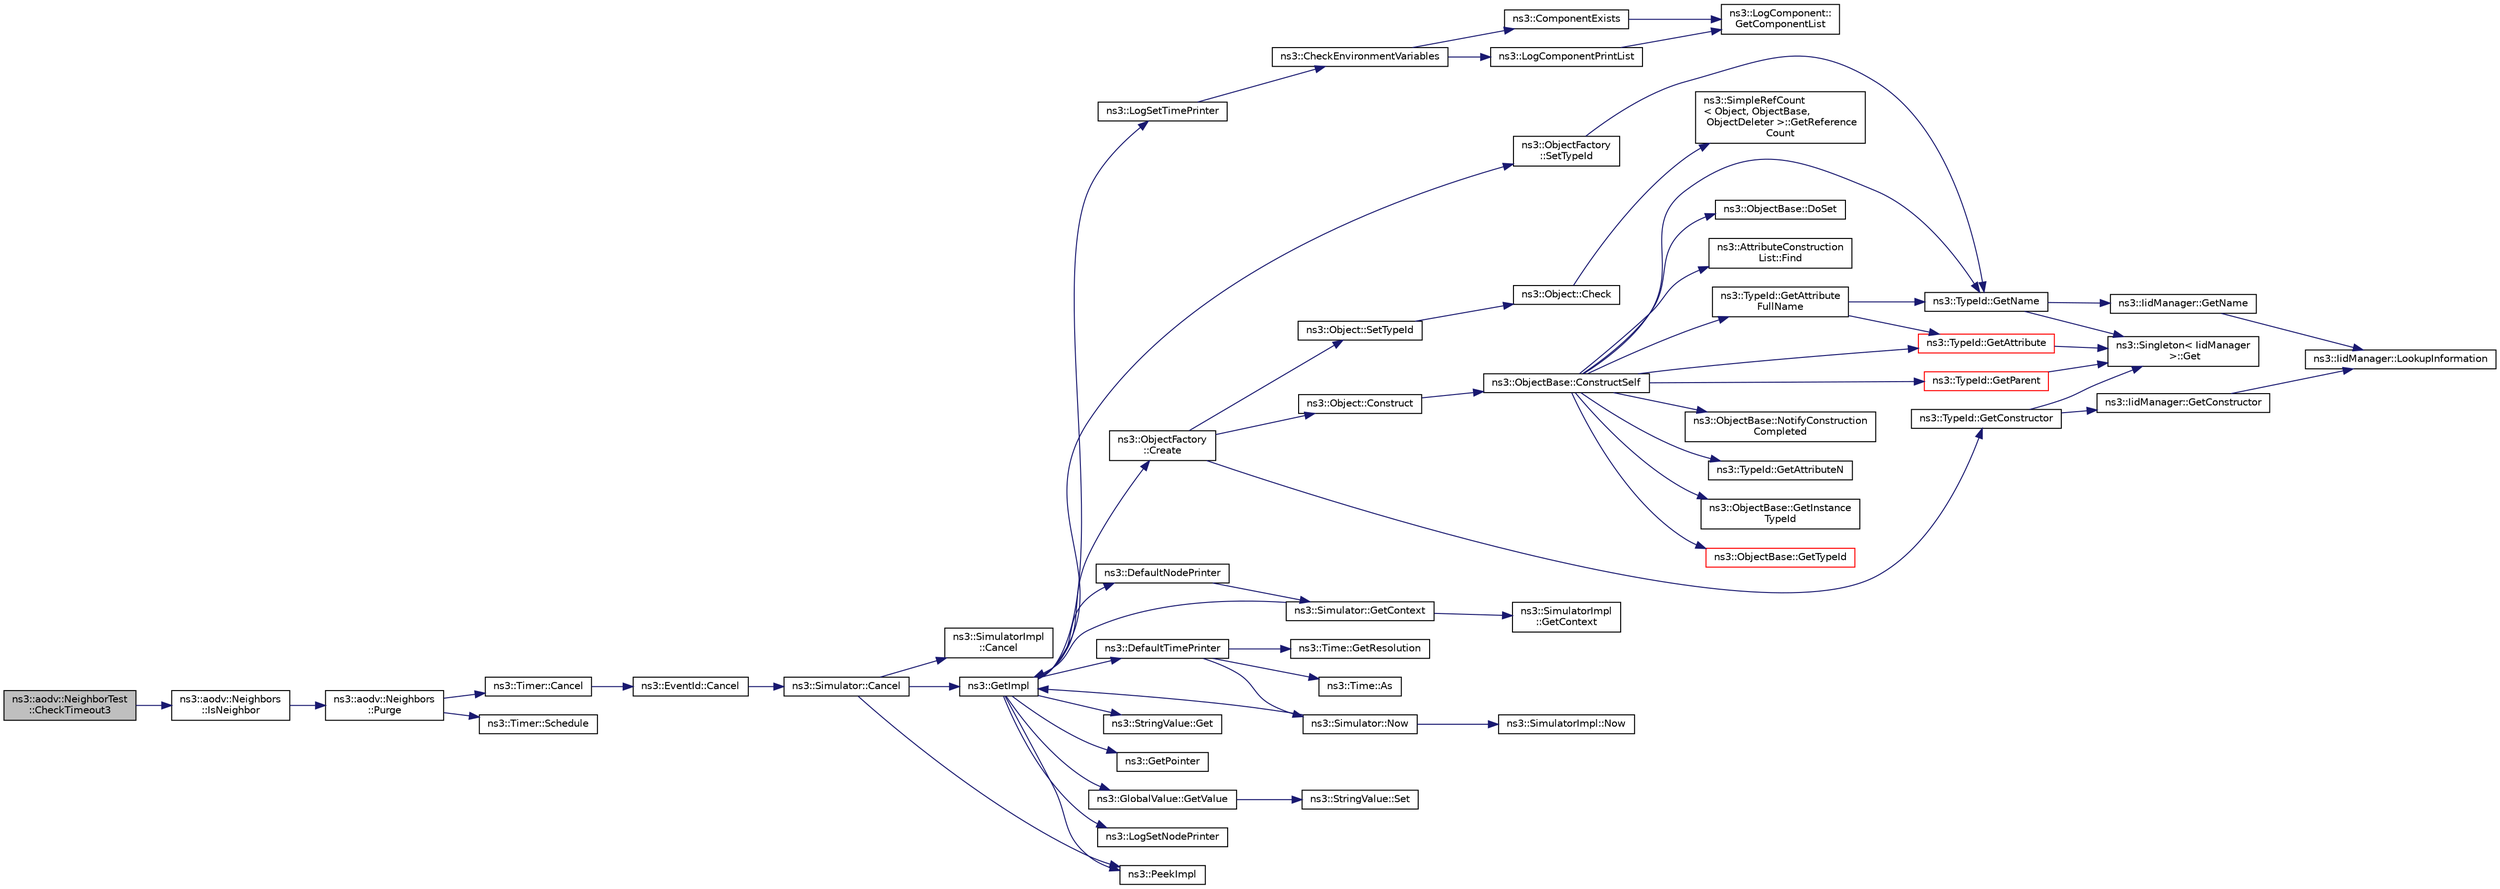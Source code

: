 digraph "ns3::aodv::NeighborTest::CheckTimeout3"
{
 // LATEX_PDF_SIZE
  edge [fontname="Helvetica",fontsize="10",labelfontname="Helvetica",labelfontsize="10"];
  node [fontname="Helvetica",fontsize="10",shape=record];
  rankdir="LR";
  Node1 [label="ns3::aodv::NeighborTest\l::CheckTimeout3",height=0.2,width=0.4,color="black", fillcolor="grey75", style="filled", fontcolor="black",tooltip="Check timeout function 3."];
  Node1 -> Node2 [color="midnightblue",fontsize="10",style="solid",fontname="Helvetica"];
  Node2 [label="ns3::aodv::Neighbors\l::IsNeighbor",height=0.2,width=0.4,color="black", fillcolor="white", style="filled",URL="$classns3_1_1aodv_1_1_neighbors.html#adec5bc2eea2791e166a37df5b9e05be2",tooltip="Check that node with address addr is neighbor."];
  Node2 -> Node3 [color="midnightblue",fontsize="10",style="solid",fontname="Helvetica"];
  Node3 [label="ns3::aodv::Neighbors\l::Purge",height=0.2,width=0.4,color="black", fillcolor="white", style="filled",URL="$classns3_1_1aodv_1_1_neighbors.html#a5db1238b20a700967e21ebb3522afc5c",tooltip="Remove all expired entries."];
  Node3 -> Node4 [color="midnightblue",fontsize="10",style="solid",fontname="Helvetica"];
  Node4 [label="ns3::Timer::Cancel",height=0.2,width=0.4,color="black", fillcolor="white", style="filled",URL="$classns3_1_1_timer.html#ac8261489cfc3361ab869ea2387cfc841",tooltip="Cancel the currently-running event if there is one."];
  Node4 -> Node5 [color="midnightblue",fontsize="10",style="solid",fontname="Helvetica"];
  Node5 [label="ns3::EventId::Cancel",height=0.2,width=0.4,color="black", fillcolor="white", style="filled",URL="$classns3_1_1_event_id.html#a993ae94e48e014e1afd47edb16db7a11",tooltip="This method is syntactic sugar for the ns3::Simulator::Cancel method."];
  Node5 -> Node6 [color="midnightblue",fontsize="10",style="solid",fontname="Helvetica"];
  Node6 [label="ns3::Simulator::Cancel",height=0.2,width=0.4,color="black", fillcolor="white", style="filled",URL="$classns3_1_1_simulator.html#a1b903a62d6117ef28f7ba3c6500689bf",tooltip="Set the cancel bit on this event: the event's associated function will not be invoked when it expires..."];
  Node6 -> Node7 [color="midnightblue",fontsize="10",style="solid",fontname="Helvetica"];
  Node7 [label="ns3::SimulatorImpl\l::Cancel",height=0.2,width=0.4,color="black", fillcolor="white", style="filled",URL="$classns3_1_1_simulator_impl.html#ad117e616c99c915ddac6267a74804807",tooltip="Set the cancel bit on this event: the event's associated function will not be invoked when it expires..."];
  Node6 -> Node8 [color="midnightblue",fontsize="10",style="solid",fontname="Helvetica"];
  Node8 [label="ns3::GetImpl",height=0.2,width=0.4,color="black", fillcolor="white", style="filled",URL="$group__simulator.html#ga42eb4eddad41528d4d99794a3dae3fd0",tooltip="Get the SimulatorImpl singleton."];
  Node8 -> Node9 [color="midnightblue",fontsize="10",style="solid",fontname="Helvetica"];
  Node9 [label="ns3::ObjectFactory\l::Create",height=0.2,width=0.4,color="black", fillcolor="white", style="filled",URL="$classns3_1_1_object_factory.html#a52eda277f4aaab54266134ba48102ad7",tooltip="Create an Object instance of the configured TypeId."];
  Node9 -> Node10 [color="midnightblue",fontsize="10",style="solid",fontname="Helvetica"];
  Node10 [label="ns3::Object::Construct",height=0.2,width=0.4,color="black", fillcolor="white", style="filled",URL="$classns3_1_1_object.html#a636e8411dc5228771f45c9b805d348fa",tooltip="Initialize all member variables registered as Attributes of this TypeId."];
  Node10 -> Node11 [color="midnightblue",fontsize="10",style="solid",fontname="Helvetica"];
  Node11 [label="ns3::ObjectBase::ConstructSelf",height=0.2,width=0.4,color="black", fillcolor="white", style="filled",URL="$classns3_1_1_object_base.html#a5cda18dec6d0744cb652a3ed60056958",tooltip="Complete construction of ObjectBase; invoked by derived classes."];
  Node11 -> Node12 [color="midnightblue",fontsize="10",style="solid",fontname="Helvetica"];
  Node12 [label="ns3::ObjectBase::DoSet",height=0.2,width=0.4,color="black", fillcolor="white", style="filled",URL="$classns3_1_1_object_base.html#afe5f2f7b2fabc99aa33f9bb434e3b695",tooltip="Attempt to set the value referenced by the accessor spec to a valid value according to the checker,..."];
  Node11 -> Node13 [color="midnightblue",fontsize="10",style="solid",fontname="Helvetica"];
  Node13 [label="ns3::AttributeConstruction\lList::Find",height=0.2,width=0.4,color="black", fillcolor="white", style="filled",URL="$classns3_1_1_attribute_construction_list.html#a02d64d7a11d4605d2aa19be66a2ed629",tooltip="Find an Attribute in the list from its AttributeChecker."];
  Node11 -> Node14 [color="midnightblue",fontsize="10",style="solid",fontname="Helvetica"];
  Node14 [label="ns3::TypeId::GetAttribute",height=0.2,width=0.4,color="red", fillcolor="white", style="filled",URL="$classns3_1_1_type_id.html#a796434fa73c5e54a9a86f24144d13738",tooltip="Get Attribute information by index."];
  Node14 -> Node15 [color="midnightblue",fontsize="10",style="solid",fontname="Helvetica"];
  Node15 [label="ns3::Singleton\< IidManager\l \>::Get",height=0.2,width=0.4,color="black", fillcolor="white", style="filled",URL="$classns3_1_1_singleton.html#a80a2cd3c25a27ea72add7a9f7a141ffa",tooltip="Get a pointer to the singleton instance."];
  Node11 -> Node17 [color="midnightblue",fontsize="10",style="solid",fontname="Helvetica"];
  Node17 [label="ns3::TypeId::GetAttribute\lFullName",height=0.2,width=0.4,color="black", fillcolor="white", style="filled",URL="$classns3_1_1_type_id.html#a750c20decd8786e40ae504f566345177",tooltip="Get the Attribute name by index."];
  Node17 -> Node14 [color="midnightblue",fontsize="10",style="solid",fontname="Helvetica"];
  Node17 -> Node18 [color="midnightblue",fontsize="10",style="solid",fontname="Helvetica"];
  Node18 [label="ns3::TypeId::GetName",height=0.2,width=0.4,color="black", fillcolor="white", style="filled",URL="$classns3_1_1_type_id.html#abc4965475a579c2afdc668d7a7d58374",tooltip="Get the name."];
  Node18 -> Node15 [color="midnightblue",fontsize="10",style="solid",fontname="Helvetica"];
  Node18 -> Node19 [color="midnightblue",fontsize="10",style="solid",fontname="Helvetica"];
  Node19 [label="ns3::IidManager::GetName",height=0.2,width=0.4,color="black", fillcolor="white", style="filled",URL="$classns3_1_1_iid_manager.html#a6658aaa8120efd885e98addb76a6f1d4",tooltip="Get the name of a type id."];
  Node19 -> Node20 [color="midnightblue",fontsize="10",style="solid",fontname="Helvetica"];
  Node20 [label="ns3::IidManager::LookupInformation",height=0.2,width=0.4,color="black", fillcolor="white", style="filled",URL="$classns3_1_1_iid_manager.html#a84af06b798b21fa700469a3ac5f65f3f",tooltip="Retrieve the information record for a type."];
  Node11 -> Node21 [color="midnightblue",fontsize="10",style="solid",fontname="Helvetica"];
  Node21 [label="ns3::TypeId::GetAttributeN",height=0.2,width=0.4,color="black", fillcolor="white", style="filled",URL="$classns3_1_1_type_id.html#a1245644561332f12386451406295a8d8",tooltip="Get the number of attributes."];
  Node11 -> Node22 [color="midnightblue",fontsize="10",style="solid",fontname="Helvetica"];
  Node22 [label="ns3::ObjectBase::GetInstance\lTypeId",height=0.2,width=0.4,color="black", fillcolor="white", style="filled",URL="$classns3_1_1_object_base.html#abe5b43a6f5b99a92a4c3122db31f06fb",tooltip="Get the most derived TypeId for this Object."];
  Node11 -> Node18 [color="midnightblue",fontsize="10",style="solid",fontname="Helvetica"];
  Node11 -> Node23 [color="midnightblue",fontsize="10",style="solid",fontname="Helvetica"];
  Node23 [label="ns3::TypeId::GetParent",height=0.2,width=0.4,color="red", fillcolor="white", style="filled",URL="$classns3_1_1_type_id.html#ab84f81aee52154af39a8668b59c89d63",tooltip="Get the parent of this TypeId."];
  Node23 -> Node15 [color="midnightblue",fontsize="10",style="solid",fontname="Helvetica"];
  Node11 -> Node26 [color="midnightblue",fontsize="10",style="solid",fontname="Helvetica"];
  Node26 [label="ns3::ObjectBase::GetTypeId",height=0.2,width=0.4,color="red", fillcolor="white", style="filled",URL="$classns3_1_1_object_base.html#a2b870298ebceaaeffc9d65e15c022eac",tooltip="Get the type ID."];
  Node11 -> Node33 [color="midnightblue",fontsize="10",style="solid",fontname="Helvetica"];
  Node33 [label="ns3::ObjectBase::NotifyConstruction\lCompleted",height=0.2,width=0.4,color="black", fillcolor="white", style="filled",URL="$classns3_1_1_object_base.html#aa349348317dbdb62a7ee1df89db1eb8b",tooltip="Notifier called once the ObjectBase is fully constructed."];
  Node9 -> Node34 [color="midnightblue",fontsize="10",style="solid",fontname="Helvetica"];
  Node34 [label="ns3::TypeId::GetConstructor",height=0.2,width=0.4,color="black", fillcolor="white", style="filled",URL="$classns3_1_1_type_id.html#a66b2628edf921fc88945ec8a8f3a1683",tooltip="Get the constructor callback."];
  Node34 -> Node15 [color="midnightblue",fontsize="10",style="solid",fontname="Helvetica"];
  Node34 -> Node35 [color="midnightblue",fontsize="10",style="solid",fontname="Helvetica"];
  Node35 [label="ns3::IidManager::GetConstructor",height=0.2,width=0.4,color="black", fillcolor="white", style="filled",URL="$classns3_1_1_iid_manager.html#a5222ca2d43248c46812b39b993eb2e08",tooltip="Get the constructor Callback of a type id."];
  Node35 -> Node20 [color="midnightblue",fontsize="10",style="solid",fontname="Helvetica"];
  Node9 -> Node36 [color="midnightblue",fontsize="10",style="solid",fontname="Helvetica"];
  Node36 [label="ns3::Object::SetTypeId",height=0.2,width=0.4,color="black", fillcolor="white", style="filled",URL="$classns3_1_1_object.html#a19b1ebd8ec8fe404845e665880a6c5ad",tooltip="Set the TypeId of this Object."];
  Node36 -> Node37 [color="midnightblue",fontsize="10",style="solid",fontname="Helvetica"];
  Node37 [label="ns3::Object::Check",height=0.2,width=0.4,color="black", fillcolor="white", style="filled",URL="$classns3_1_1_object.html#a95070404e096887e1f126eae20c37f70",tooltip="Verify that this Object is still live, by checking it's reference count."];
  Node37 -> Node38 [color="midnightblue",fontsize="10",style="solid",fontname="Helvetica"];
  Node38 [label="ns3::SimpleRefCount\l\< Object, ObjectBase,\l ObjectDeleter \>::GetReference\lCount",height=0.2,width=0.4,color="black", fillcolor="white", style="filled",URL="$classns3_1_1_simple_ref_count.html#a9cb85ae452ce0e1c74f11b3e4d357171",tooltip="Get the reference count of the object."];
  Node8 -> Node39 [color="midnightblue",fontsize="10",style="solid",fontname="Helvetica"];
  Node39 [label="ns3::DefaultNodePrinter",height=0.2,width=0.4,color="black", fillcolor="white", style="filled",URL="$group__logging.html#gac4c06cbbed12229d85991ced145f6be2",tooltip="Default node id printer implementation."];
  Node39 -> Node40 [color="midnightblue",fontsize="10",style="solid",fontname="Helvetica"];
  Node40 [label="ns3::Simulator::GetContext",height=0.2,width=0.4,color="black", fillcolor="white", style="filled",URL="$classns3_1_1_simulator.html#a8514b74ee2c42916b351b33c4a963bb0",tooltip="Get the current simulation context."];
  Node40 -> Node41 [color="midnightblue",fontsize="10",style="solid",fontname="Helvetica"];
  Node41 [label="ns3::SimulatorImpl\l::GetContext",height=0.2,width=0.4,color="black", fillcolor="white", style="filled",URL="$classns3_1_1_simulator_impl.html#a8b66270c97766c0adb997e2535648557",tooltip="Get the current simulation context."];
  Node40 -> Node8 [color="midnightblue",fontsize="10",style="solid",fontname="Helvetica"];
  Node8 -> Node42 [color="midnightblue",fontsize="10",style="solid",fontname="Helvetica"];
  Node42 [label="ns3::DefaultTimePrinter",height=0.2,width=0.4,color="black", fillcolor="white", style="filled",URL="$namespacens3.html#ae01c3c7786b644dfb8a0bb8f1201b269",tooltip="Default Time printer."];
  Node42 -> Node43 [color="midnightblue",fontsize="10",style="solid",fontname="Helvetica"];
  Node43 [label="ns3::Time::As",height=0.2,width=0.4,color="black", fillcolor="white", style="filled",URL="$classns3_1_1_time.html#ad5198e31c2512226ca0e58b31fad7fd0",tooltip="Attach a unit to a Time, to facilitate output in a specific unit."];
  Node42 -> Node44 [color="midnightblue",fontsize="10",style="solid",fontname="Helvetica"];
  Node44 [label="ns3::Time::GetResolution",height=0.2,width=0.4,color="black", fillcolor="white", style="filled",URL="$classns3_1_1_time.html#a1444f0f08b5e19f031157609e32fcf98",tooltip=" "];
  Node42 -> Node45 [color="midnightblue",fontsize="10",style="solid",fontname="Helvetica"];
  Node45 [label="ns3::Simulator::Now",height=0.2,width=0.4,color="black", fillcolor="white", style="filled",URL="$classns3_1_1_simulator.html#ac3178fa975b419f7875e7105be122800",tooltip="Return the current simulation virtual time."];
  Node45 -> Node8 [color="midnightblue",fontsize="10",style="solid",fontname="Helvetica"];
  Node45 -> Node46 [color="midnightblue",fontsize="10",style="solid",fontname="Helvetica"];
  Node46 [label="ns3::SimulatorImpl::Now",height=0.2,width=0.4,color="black", fillcolor="white", style="filled",URL="$classns3_1_1_simulator_impl.html#aa516c50060846adc6fd316e83ef0797c",tooltip="Return the current simulation virtual time."];
  Node8 -> Node47 [color="midnightblue",fontsize="10",style="solid",fontname="Helvetica"];
  Node47 [label="ns3::StringValue::Get",height=0.2,width=0.4,color="black", fillcolor="white", style="filled",URL="$classns3_1_1_string_value.html#a6f208c2778fe1c7882e5cb429b8326ae",tooltip=" "];
  Node8 -> Node48 [color="midnightblue",fontsize="10",style="solid",fontname="Helvetica"];
  Node48 [label="ns3::GetPointer",height=0.2,width=0.4,color="black", fillcolor="white", style="filled",URL="$namespacens3.html#ab4e173cdfd43d17c1a40d5348510a670",tooltip=" "];
  Node8 -> Node49 [color="midnightblue",fontsize="10",style="solid",fontname="Helvetica"];
  Node49 [label="ns3::GlobalValue::GetValue",height=0.2,width=0.4,color="black", fillcolor="white", style="filled",URL="$classns3_1_1_global_value.html#a48a99242193fb69609a17332733e8600",tooltip="Get the value."];
  Node49 -> Node50 [color="midnightblue",fontsize="10",style="solid",fontname="Helvetica"];
  Node50 [label="ns3::StringValue::Set",height=0.2,width=0.4,color="black", fillcolor="white", style="filled",URL="$classns3_1_1_string_value.html#a17693012c6f2c52875e0d631fbf40155",tooltip="Set the value."];
  Node8 -> Node51 [color="midnightblue",fontsize="10",style="solid",fontname="Helvetica"];
  Node51 [label="ns3::LogSetNodePrinter",height=0.2,width=0.4,color="black", fillcolor="white", style="filled",URL="$namespacens3.html#aebac73305345f2e2803fdeb102a7705e",tooltip="Set the LogNodePrinter function to be used to prepend log messages with the node id."];
  Node8 -> Node52 [color="midnightblue",fontsize="10",style="solid",fontname="Helvetica"];
  Node52 [label="ns3::LogSetTimePrinter",height=0.2,width=0.4,color="black", fillcolor="white", style="filled",URL="$namespacens3.html#a46cd76678f7da29799d1b41994e12ec1",tooltip="Set the TimePrinter function to be used to prepend log messages with the simulation time."];
  Node52 -> Node53 [color="midnightblue",fontsize="10",style="solid",fontname="Helvetica"];
  Node53 [label="ns3::CheckEnvironmentVariables",height=0.2,width=0.4,color="black", fillcolor="white", style="filled",URL="$group__logging.html#gacdc0bdeb2d8a90089d4fb09c4b8569ff",tooltip="Parse the NS_LOG environment variable."];
  Node53 -> Node54 [color="midnightblue",fontsize="10",style="solid",fontname="Helvetica"];
  Node54 [label="ns3::ComponentExists",height=0.2,width=0.4,color="black", fillcolor="white", style="filled",URL="$group__logging.html#gaadcc698770aae684c54dbd1ef4e4b37a",tooltip="Check if a log component exists."];
  Node54 -> Node55 [color="midnightblue",fontsize="10",style="solid",fontname="Helvetica"];
  Node55 [label="ns3::LogComponent::\lGetComponentList",height=0.2,width=0.4,color="black", fillcolor="white", style="filled",URL="$classns3_1_1_log_component.html#a63eb2c0fd93c30f9081443c2fd4bffe9",tooltip="Get the list of LogComponnents."];
  Node53 -> Node56 [color="midnightblue",fontsize="10",style="solid",fontname="Helvetica"];
  Node56 [label="ns3::LogComponentPrintList",height=0.2,width=0.4,color="black", fillcolor="white", style="filled",URL="$namespacens3.html#a5252703c3f8260fd6dc609f1b276e57c",tooltip="Print the list of logging messages available."];
  Node56 -> Node55 [color="midnightblue",fontsize="10",style="solid",fontname="Helvetica"];
  Node8 -> Node57 [color="midnightblue",fontsize="10",style="solid",fontname="Helvetica"];
  Node57 [label="ns3::PeekImpl",height=0.2,width=0.4,color="black", fillcolor="white", style="filled",URL="$group__simulator.html#ga233c5c38de117e4e4a5a9cd168694792",tooltip="Get the static SimulatorImpl instance."];
  Node8 -> Node58 [color="midnightblue",fontsize="10",style="solid",fontname="Helvetica"];
  Node58 [label="ns3::ObjectFactory\l::SetTypeId",height=0.2,width=0.4,color="black", fillcolor="white", style="filled",URL="$classns3_1_1_object_factory.html#a77dcd099064038a1eb7a6b8251229ec3",tooltip="Set the TypeId of the Objects to be created by this factory."];
  Node58 -> Node18 [color="midnightblue",fontsize="10",style="solid",fontname="Helvetica"];
  Node6 -> Node57 [color="midnightblue",fontsize="10",style="solid",fontname="Helvetica"];
  Node3 -> Node59 [color="midnightblue",fontsize="10",style="solid",fontname="Helvetica"];
  Node59 [label="ns3::Timer::Schedule",height=0.2,width=0.4,color="black", fillcolor="white", style="filled",URL="$classns3_1_1_timer.html#ac3345d696887578f518b19f359f7f94b",tooltip="Schedule a new event using the currently-configured delay, function, and arguments."];
}
